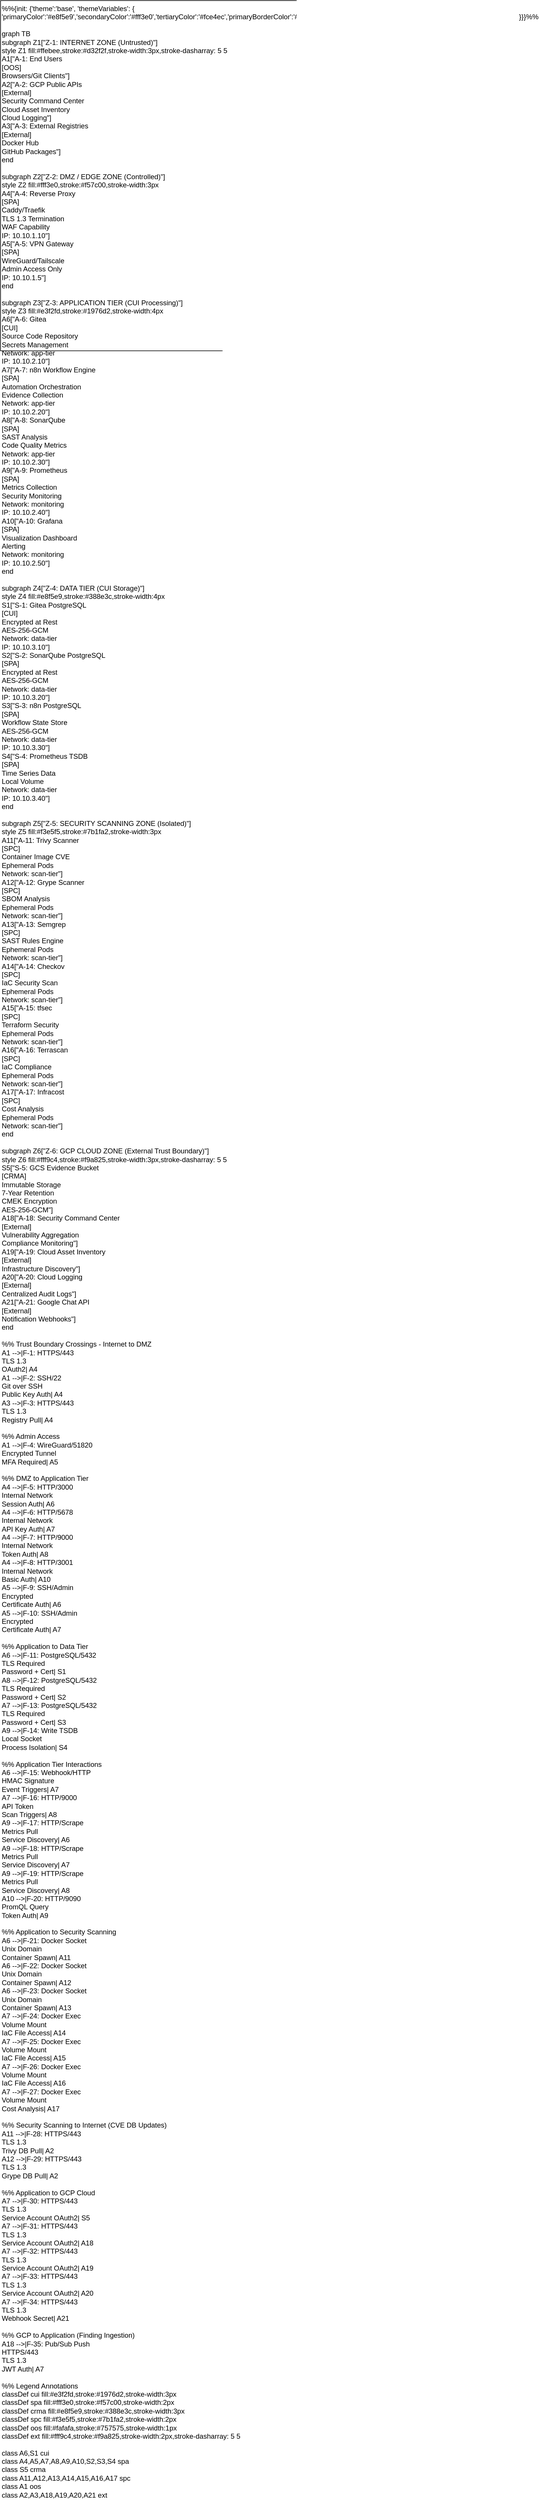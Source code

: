 <mxfile version="22.1.4" type="device">
  <diagram name="Authorization Boundary" id="BB89162034934699BA95977D0143AC1F">
    <mxGraphModel dx="1024" dy="768" grid="1" gridSize="10" guides="1" tooltips="1" connect="1" arrows="1" fold="1" page="1" pageScale="1" pageWidth="850" pageHeight="1100" math="0" shadow="0">
      <root>
        <mxCell id="0"/>
        <mxCell id="1" parent="0"/>
        <mxCell id="2" value="%%{init: {&#x27;theme&#x27;:&#x27;base&#x27;, &#x27;themeVariables&#x27;: { &#x27;primaryColor&#x27;:&#x27;#e8f5e9&#x27;,&#x27;secondaryColor&#x27;:&#x27;#fff3e0&#x27;,&#x27;tertiaryColor&#x27;:&#x27;#fce4ec&#x27;,&#x27;primaryBorderColor&#x27;:&#x27;#4caf50&#x27;,&#x27;secondaryBorderColor&#x27;:&#x27;#ff9800&#x27;,&#x27;tertiaryBorderColor&#x27;:&#x27;#e91e63&#x27;}}}%%&#xa;&#xa;graph TB&#xa;    subgraph Z1[&quot;Z-1: INTERNET ZONE (Untrusted)&quot;]&#xa;        style Z1 fill:#ffebee,stroke:#d32f2f,stroke-width:3px,stroke-dasharray: 5 5&#xa;        A1[&quot;A-1: End Users&lt;br/&gt;[OOS]&lt;br/&gt;Browsers/Git Clients&quot;]&#xa;        A2[&quot;A-2: GCP Public APIs&lt;br/&gt;[External]&lt;br/&gt;Security Command Center&lt;br/&gt;Cloud Asset Inventory&lt;br/&gt;Cloud Logging&quot;]&#xa;        A3[&quot;A-3: External Registries&lt;br/&gt;[External]&lt;br/&gt;Docker Hub&lt;br/&gt;GitHub Packages&quot;]&#xa;    end&#xa;&#xa;    subgraph Z2[&quot;Z-2: DMZ / EDGE ZONE (Controlled)&quot;]&#xa;        style Z2 fill:#fff3e0,stroke:#f57c00,stroke-width:3px&#xa;        A4[&quot;A-4: Reverse Proxy&lt;br/&gt;[SPA]&lt;br/&gt;Caddy/Traefik&lt;br/&gt;TLS 1.3 Termination&lt;br/&gt;WAF Capability&lt;br/&gt;IP: 10.10.1.10&quot;]&#xa;        A5[&quot;A-5: VPN Gateway&lt;br/&gt;[SPA]&lt;br/&gt;WireGuard/Tailscale&lt;br/&gt;Admin Access Only&lt;br/&gt;IP: 10.10.1.5&quot;]&#xa;    end&#xa;&#xa;    subgraph Z3[&quot;Z-3: APPLICATION TIER (CUI Processing)&quot;]&#xa;        style Z3 fill:#e3f2fd,stroke:#1976d2,stroke-width:4px&#xa;        A6[&quot;A-6: Gitea&lt;br/&gt;[CUI]&lt;br/&gt;Source Code Repository&lt;br/&gt;Secrets Management&lt;br/&gt;Network: app-tier&lt;br/&gt;IP: 10.10.2.10&quot;]&#xa;        A7[&quot;A-7: n8n Workflow Engine&lt;br/&gt;[SPA]&lt;br/&gt;Automation Orchestration&lt;br/&gt;Evidence Collection&lt;br/&gt;Network: app-tier&lt;br/&gt;IP: 10.10.2.20&quot;]&#xa;        A8[&quot;A-8: SonarQube&lt;br/&gt;[SPA]&lt;br/&gt;SAST Analysis&lt;br/&gt;Code Quality Metrics&lt;br/&gt;Network: app-tier&lt;br/&gt;IP: 10.10.2.30&quot;]&#xa;        A9[&quot;A-9: Prometheus&lt;br/&gt;[SPA]&lt;br/&gt;Metrics Collection&lt;br/&gt;Security Monitoring&lt;br/&gt;Network: monitoring&lt;br/&gt;IP: 10.10.2.40&quot;]&#xa;        A10[&quot;A-10: Grafana&lt;br/&gt;[SPA]&lt;br/&gt;Visualization Dashboard&lt;br/&gt;Alerting&lt;br/&gt;Network: monitoring&lt;br/&gt;IP: 10.10.2.50&quot;]&#xa;    end&#xa;&#xa;    subgraph Z4[&quot;Z-4: DATA TIER (CUI Storage)&quot;]&#xa;        style Z4 fill:#e8f5e9,stroke:#388e3c,stroke-width:4px&#xa;        S1[&quot;S-1: Gitea PostgreSQL&lt;br/&gt;[CUI]&lt;br/&gt;Encrypted at Rest&lt;br/&gt;AES-256-GCM&lt;br/&gt;Network: data-tier&lt;br/&gt;IP: 10.10.3.10&quot;]&#xa;        S2[&quot;S-2: SonarQube PostgreSQL&lt;br/&gt;[SPA]&lt;br/&gt;Encrypted at Rest&lt;br/&gt;AES-256-GCM&lt;br/&gt;Network: data-tier&lt;br/&gt;IP: 10.10.3.20&quot;]&#xa;        S3[&quot;S-3: n8n PostgreSQL&lt;br/&gt;[SPA]&lt;br/&gt;Workflow State Store&lt;br/&gt;AES-256-GCM&lt;br/&gt;Network: data-tier&lt;br/&gt;IP: 10.10.3.30&quot;]&#xa;        S4[&quot;S-4: Prometheus TSDB&lt;br/&gt;[SPA]&lt;br/&gt;Time Series Data&lt;br/&gt;Local Volume&lt;br/&gt;Network: data-tier&lt;br/&gt;IP: 10.10.3.40&quot;]&#xa;    end&#xa;&#xa;    subgraph Z5[&quot;Z-5: SECURITY SCANNING ZONE (Isolated)&quot;]&#xa;        style Z5 fill:#f3e5f5,stroke:#7b1fa2,stroke-width:3px&#xa;        A11[&quot;A-11: Trivy Scanner&lt;br/&gt;[SPC]&lt;br/&gt;Container Image CVE&lt;br/&gt;Ephemeral Pods&lt;br/&gt;Network: scan-tier&quot;]&#xa;        A12[&quot;A-12: Grype Scanner&lt;br/&gt;[SPC]&lt;br/&gt;SBOM Analysis&lt;br/&gt;Ephemeral Pods&lt;br/&gt;Network: scan-tier&quot;]&#xa;        A13[&quot;A-13: Semgrep&lt;br/&gt;[SPC]&lt;br/&gt;SAST Rules Engine&lt;br/&gt;Ephemeral Pods&lt;br/&gt;Network: scan-tier&quot;]&#xa;        A14[&quot;A-14: Checkov&lt;br/&gt;[SPC]&lt;br/&gt;IaC Security Scan&lt;br/&gt;Ephemeral Pods&lt;br/&gt;Network: scan-tier&quot;]&#xa;        A15[&quot;A-15: tfsec&lt;br/&gt;[SPC]&lt;br/&gt;Terraform Security&lt;br/&gt;Ephemeral Pods&lt;br/&gt;Network: scan-tier&quot;]&#xa;        A16[&quot;A-16: Terrascan&lt;br/&gt;[SPC]&lt;br/&gt;IaC Compliance&lt;br/&gt;Ephemeral Pods&lt;br/&gt;Network: scan-tier&quot;]&#xa;        A17[&quot;A-17: Infracost&lt;br/&gt;[SPC]&lt;br/&gt;Cost Analysis&lt;br/&gt;Ephemeral Pods&lt;br/&gt;Network: scan-tier&quot;]&#xa;    end&#xa;&#xa;    subgraph Z6[&quot;Z-6: GCP CLOUD ZONE (External Trust Boundary)&quot;]&#xa;        style Z6 fill:#fff9c4,stroke:#f9a825,stroke-width:3px,stroke-dasharray: 5 5&#xa;        S5[&quot;S-5: GCS Evidence Bucket&lt;br/&gt;[CRMA]&lt;br/&gt;Immutable Storage&lt;br/&gt;7-Year Retention&lt;br/&gt;CMEK Encryption&lt;br/&gt;AES-256-GCM&quot;]&#xa;        A18[&quot;A-18: Security Command Center&lt;br/&gt;[External]&lt;br/&gt;Vulnerability Aggregation&lt;br/&gt;Compliance Monitoring&quot;]&#xa;        A19[&quot;A-19: Cloud Asset Inventory&lt;br/&gt;[External]&lt;br/&gt;Infrastructure Discovery&quot;]&#xa;        A20[&quot;A-20: Cloud Logging&lt;br/&gt;[External]&lt;br/&gt;Centralized Audit Logs&quot;]&#xa;        A21[&quot;A-21: Google Chat API&lt;br/&gt;[External]&lt;br/&gt;Notification Webhooks&quot;]&#xa;    end&#xa;&#xa;    %% Trust Boundary Crossings - Internet to DMZ&#xa;    A1 --&gt;|F-1: HTTPS/443&lt;br/&gt;TLS 1.3&lt;br/&gt;OAuth2| A4&#xa;    A1 --&gt;|F-2: SSH/22&lt;br/&gt;Git over SSH&lt;br/&gt;Public Key Auth| A4&#xa;    A3 --&gt;|F-3: HTTPS/443&lt;br/&gt;TLS 1.3&lt;br/&gt;Registry Pull| A4&#xa;&#xa;    %% Admin Access&#xa;    A1 --&gt;|F-4: WireGuard/51820&lt;br/&gt;Encrypted Tunnel&lt;br/&gt;MFA Required| A5&#xa;&#xa;    %% DMZ to Application Tier&#xa;    A4 --&gt;|F-5: HTTP/3000&lt;br/&gt;Internal Network&lt;br/&gt;Session Auth| A6&#xa;    A4 --&gt;|F-6: HTTP/5678&lt;br/&gt;Internal Network&lt;br/&gt;API Key Auth| A7&#xa;    A4 --&gt;|F-7: HTTP/9000&lt;br/&gt;Internal Network&lt;br/&gt;Token Auth| A8&#xa;    A4 --&gt;|F-8: HTTP/3001&lt;br/&gt;Internal Network&lt;br/&gt;Basic Auth| A10&#xa;    A5 --&gt;|F-9: SSH/Admin&lt;br/&gt;Encrypted&lt;br/&gt;Certificate Auth| A6&#xa;    A5 --&gt;|F-10: SSH/Admin&lt;br/&gt;Encrypted&lt;br/&gt;Certificate Auth| A7&#xa;&#xa;    %% Application to Data Tier&#xa;    A6 --&gt;|F-11: PostgreSQL/5432&lt;br/&gt;TLS Required&lt;br/&gt;Password + Cert| S1&#xa;    A8 --&gt;|F-12: PostgreSQL/5432&lt;br/&gt;TLS Required&lt;br/&gt;Password + Cert| S2&#xa;    A7 --&gt;|F-13: PostgreSQL/5432&lt;br/&gt;TLS Required&lt;br/&gt;Password + Cert| S3&#xa;    A9 --&gt;|F-14: Write TSDB&lt;br/&gt;Local Socket&lt;br/&gt;Process Isolation| S4&#xa;&#xa;    %% Application Tier Interactions&#xa;    A6 --&gt;|F-15: Webhook/HTTP&lt;br/&gt;HMAC Signature&lt;br/&gt;Event Triggers| A7&#xa;    A7 --&gt;|F-16: HTTP/9000&lt;br/&gt;API Token&lt;br/&gt;Scan Triggers| A8&#xa;    A9 --&gt;|F-17: HTTP/Scrape&lt;br/&gt;Metrics Pull&lt;br/&gt;Service Discovery| A6&#xa;    A9 --&gt;|F-18: HTTP/Scrape&lt;br/&gt;Metrics Pull&lt;br/&gt;Service Discovery| A7&#xa;    A9 --&gt;|F-19: HTTP/Scrape&lt;br/&gt;Metrics Pull&lt;br/&gt;Service Discovery| A8&#xa;    A10 --&gt;|F-20: HTTP/9090&lt;br/&gt;PromQL Query&lt;br/&gt;Token Auth| A9&#xa;&#xa;    %% Application to Security Scanning&#xa;    A6 --&gt;|F-21: Docker Socket&lt;br/&gt;Unix Domain&lt;br/&gt;Container Spawn| A11&#xa;    A6 --&gt;|F-22: Docker Socket&lt;br/&gt;Unix Domain&lt;br/&gt;Container Spawn| A12&#xa;    A6 --&gt;|F-23: Docker Socket&lt;br/&gt;Unix Domain&lt;br/&gt;Container Spawn| A13&#xa;    A7 --&gt;|F-24: Docker Exec&lt;br/&gt;Volume Mount&lt;br/&gt;IaC File Access| A14&#xa;    A7 --&gt;|F-25: Docker Exec&lt;br/&gt;Volume Mount&lt;br/&gt;IaC File Access| A15&#xa;    A7 --&gt;|F-26: Docker Exec&lt;br/&gt;Volume Mount&lt;br/&gt;IaC File Access| A16&#xa;    A7 --&gt;|F-27: Docker Exec&lt;br/&gt;Volume Mount&lt;br/&gt;Cost Analysis| A17&#xa;&#xa;    %% Security Scanning to Internet (CVE DB Updates)&#xa;    A11 --&gt;|F-28: HTTPS/443&lt;br/&gt;TLS 1.3&lt;br/&gt;Trivy DB Pull| A2&#xa;    A12 --&gt;|F-29: HTTPS/443&lt;br/&gt;TLS 1.3&lt;br/&gt;Grype DB Pull| A2&#xa;&#xa;    %% Application to GCP Cloud&#xa;    A7 --&gt;|F-30: HTTPS/443&lt;br/&gt;TLS 1.3&lt;br/&gt;Service Account OAuth2| S5&#xa;    A7 --&gt;|F-31: HTTPS/443&lt;br/&gt;TLS 1.3&lt;br/&gt;Service Account OAuth2| A18&#xa;    A7 --&gt;|F-32: HTTPS/443&lt;br/&gt;TLS 1.3&lt;br/&gt;Service Account OAuth2| A19&#xa;    A7 --&gt;|F-33: HTTPS/443&lt;br/&gt;TLS 1.3&lt;br/&gt;Service Account OAuth2| A20&#xa;    A7 --&gt;|F-34: HTTPS/443&lt;br/&gt;TLS 1.3&lt;br/&gt;Webhook Secret| A21&#xa;&#xa;    %% GCP to Application (Finding Ingestion)&#xa;    A18 --&gt;|F-35: Pub/Sub Push&lt;br/&gt;HTTPS/443&lt;br/&gt;TLS 1.3&lt;br/&gt;JWT Auth| A7&#xa;&#xa;    %% Legend Annotations&#xa;    classDef cui fill:#e3f2fd,stroke:#1976d2,stroke-width:3px&#xa;    classDef spa fill:#fff3e0,stroke:#f57c00,stroke-width:2px&#xa;    classDef crma fill:#e8f5e9,stroke:#388e3c,stroke-width:3px&#xa;    classDef spc fill:#f3e5f5,stroke:#7b1fa2,stroke-width:2px&#xa;    classDef oos fill:#fafafa,stroke:#757575,stroke-width:1px&#xa;    classDef ext fill:#fff9c4,stroke:#f9a825,stroke-width:2px,stroke-dasharray: 5 5&#xa;&#xa;    class A6,S1 cui&#xa;    class A4,A5,A7,A8,A9,A10,S2,S3,S4 spa&#xa;    class S5 crma&#xa;    class A11,A12,A13,A14,A15,A16,A17 spc&#xa;    class A1 oos&#xa;    class A2,A3,A18,A19,A20,A21 ext" style="shape=mxgraph.mermaid;html=1;verticalAlign=top;align=left;whiteSpace=wrap;labelBackgroundColor=none;" vertex="1" parent="1">
          <mxGeometry x="20" y="20" width="800" height="600" as="geometry"/>
        </mxCell>
      </root>
    </mxGraphModel>
  </diagram>
</mxfile>
